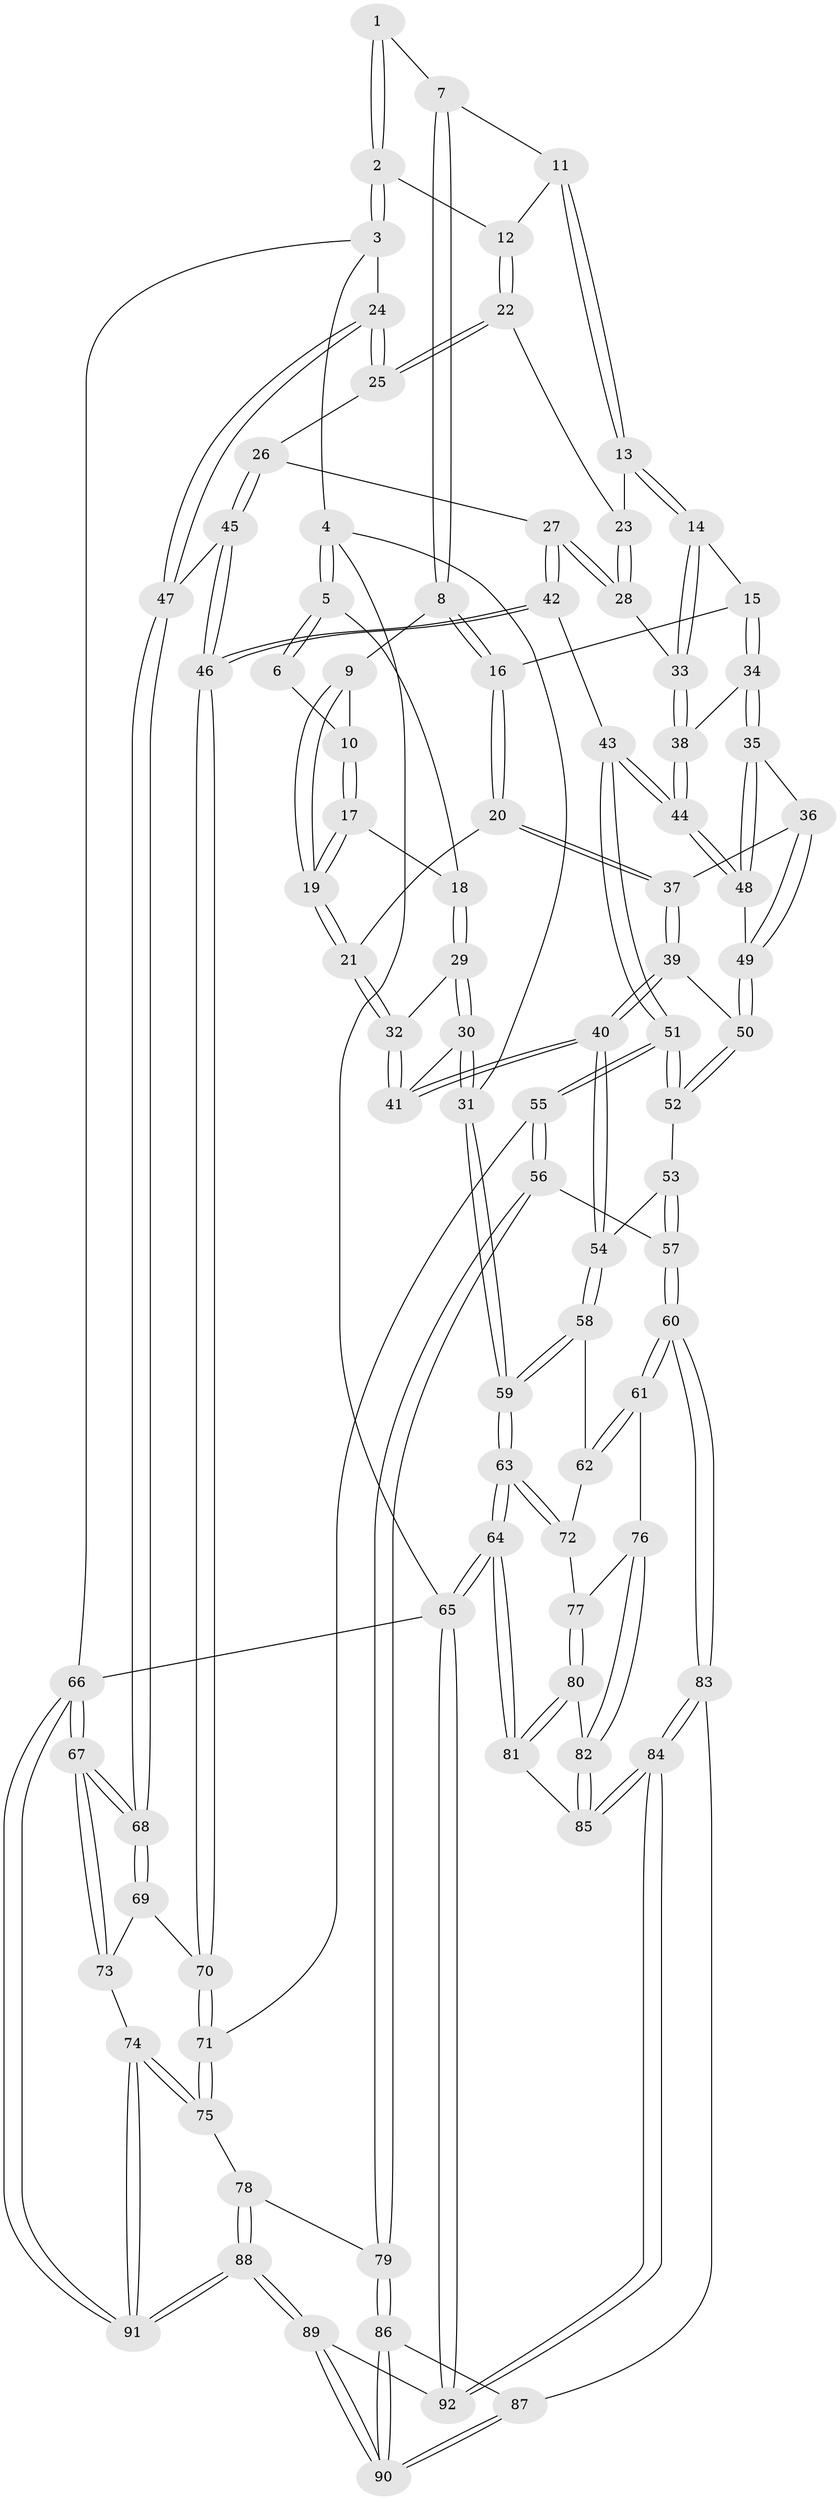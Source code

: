 // Generated by graph-tools (version 1.1) at 2025/11/02/27/25 16:11:53]
// undirected, 92 vertices, 227 edges
graph export_dot {
graph [start="1"]
  node [color=gray90,style=filled];
  1 [pos="+0.37341310656371574+0"];
  2 [pos="+0.9185368244022281+0"];
  3 [pos="+1+0"];
  4 [pos="+0+0"];
  5 [pos="+0+0"];
  6 [pos="+0.28304230870289526+0"];
  7 [pos="+0.4457056204310902+0.024164379673533264"];
  8 [pos="+0.3337982050082747+0.13911014900442556"];
  9 [pos="+0.32147026096041337+0.14025425633843172"];
  10 [pos="+0.2917966157472591+0.1169530738320604"];
  11 [pos="+0.47329230429375574+0.057897646603253465"];
  12 [pos="+0.7607934621233062+0.02518362474989847"];
  13 [pos="+0.4935921156758262+0.18231580489172253"];
  14 [pos="+0.48654499687695174+0.1971695102394358"];
  15 [pos="+0.47962390958526924+0.2022698433506875"];
  16 [pos="+0.4755881231408938+0.20252041612241492"];
  17 [pos="+0.17995753520142305+0.1433613093972457"];
  18 [pos="+0.15048296789179416+0.14632485254247557"];
  19 [pos="+0.30389630633720943+0.2419219921427611"];
  20 [pos="+0.34276340099606506+0.28107707100765617"];
  21 [pos="+0.30384470601985814+0.24955153759529208"];
  22 [pos="+0.7594990448004838+0.03024118606086041"];
  23 [pos="+0.7051016261692434+0.10231271232490165"];
  24 [pos="+1+0"];
  25 [pos="+0.8564453899286539+0.27727633482470493"];
  26 [pos="+0.8512357467042118+0.3024662743233193"];
  27 [pos="+0.6986790138875587+0.2920819897878713"];
  28 [pos="+0.667990463803193+0.26376842673736034"];
  29 [pos="+0.1469044633458255+0.17346458715173335"];
  30 [pos="+0+0.3816649372189824"];
  31 [pos="+0+0.3799395106816276"];
  32 [pos="+0.20144414560991028+0.2812498030204212"];
  33 [pos="+0.616206185682608+0.2843655588009713"];
  34 [pos="+0.47820564363765705+0.3349230452483213"];
  35 [pos="+0.42535456359711094+0.38446689213781493"];
  36 [pos="+0.4224305487457975+0.38617836637999525"];
  37 [pos="+0.3590458991282979+0.3761655997082965"];
  38 [pos="+0.5801250866679485+0.3603870841674788"];
  39 [pos="+0.2740356870953645+0.44002227514558884"];
  40 [pos="+0.19385626565444314+0.4855735083823794"];
  41 [pos="+0.1495600718413849+0.4463324632518405"];
  42 [pos="+0.7128496587823071+0.5655298521385105"];
  43 [pos="+0.676704616290565+0.5691432933460783"];
  44 [pos="+0.6098272769953099+0.45278267681926776"];
  45 [pos="+0.9002112800072001+0.478664853364887"];
  46 [pos="+0.7786315265955783+0.5728433800673524"];
  47 [pos="+1+0.45976571574202535"];
  48 [pos="+0.5633050595986163+0.4377243180640074"];
  49 [pos="+0.4399928605203481+0.4381066980590856"];
  50 [pos="+0.46163462739742084+0.5172439575528286"];
  51 [pos="+0.6345146521283516+0.5935287284169728"];
  52 [pos="+0.46415402643851733+0.5224757279075954"];
  53 [pos="+0.3752467343124463+0.5672163395909348"];
  54 [pos="+0.1950657977558619+0.49025173061194904"];
  55 [pos="+0.5706349825995638+0.6875716687471454"];
  56 [pos="+0.4875807825960339+0.7697778352512932"];
  57 [pos="+0.3993609227034149+0.7785750365256894"];
  58 [pos="+0.18510792362367423+0.5901319803540548"];
  59 [pos="+0+0.8441783834098764"];
  60 [pos="+0.3951176104119809+0.7803489236496344"];
  61 [pos="+0.32282768400249107+0.7707653577291849"];
  62 [pos="+0.23025629025571745+0.6849450620720289"];
  63 [pos="+0+0.8512836882045302"];
  64 [pos="+0+1"];
  65 [pos="+0+1"];
  66 [pos="+1+1"];
  67 [pos="+1+0.8958494532032273"];
  68 [pos="+1+0.749873270343016"];
  69 [pos="+0.8917037043623266+0.7486747513922168"];
  70 [pos="+0.8152972966529974+0.6566124852734478"];
  71 [pos="+0.718713449175307+0.8560687886874099"];
  72 [pos="+0.06263629102080481+0.8150612019674619"];
  73 [pos="+0.8857797857552365+0.8629988348733618"];
  74 [pos="+0.8271059581038948+1"];
  75 [pos="+0.7185619910655843+0.8809413541519033"];
  76 [pos="+0.23292356264840686+0.851281042478493"];
  77 [pos="+0.2039106922192518+0.8590672127267671"];
  78 [pos="+0.5629605410439485+0.8780774713980575"];
  79 [pos="+0.54617643966801+0.8648368891924564"];
  80 [pos="+0.15001630933682822+0.9589789676794895"];
  81 [pos="+0.12994810818697589+0.9768961926280663"];
  82 [pos="+0.25493150266036035+0.9590045587748997"];
  83 [pos="+0.3734364193729432+0.9601514472328173"];
  84 [pos="+0.3414265024380076+1"];
  85 [pos="+0.2844283557550741+0.9984533882642165"];
  86 [pos="+0.501309638625219+0.9566980929354766"];
  87 [pos="+0.4636522853524133+0.9600754453298871"];
  88 [pos="+0.7161160289371676+1"];
  89 [pos="+0.5035626109437337+1"];
  90 [pos="+0.5025250029311096+1"];
  91 [pos="+0.854062759642207+1"];
  92 [pos="+0.3544022293955862+1"];
  1 -- 2;
  1 -- 2;
  1 -- 7;
  2 -- 3;
  2 -- 3;
  2 -- 12;
  3 -- 4;
  3 -- 24;
  3 -- 66;
  4 -- 5;
  4 -- 5;
  4 -- 31;
  4 -- 65;
  5 -- 6;
  5 -- 6;
  5 -- 18;
  6 -- 10;
  7 -- 8;
  7 -- 8;
  7 -- 11;
  8 -- 9;
  8 -- 16;
  8 -- 16;
  9 -- 10;
  9 -- 19;
  9 -- 19;
  10 -- 17;
  10 -- 17;
  11 -- 12;
  11 -- 13;
  11 -- 13;
  12 -- 22;
  12 -- 22;
  13 -- 14;
  13 -- 14;
  13 -- 23;
  14 -- 15;
  14 -- 33;
  14 -- 33;
  15 -- 16;
  15 -- 34;
  15 -- 34;
  16 -- 20;
  16 -- 20;
  17 -- 18;
  17 -- 19;
  17 -- 19;
  18 -- 29;
  18 -- 29;
  19 -- 21;
  19 -- 21;
  20 -- 21;
  20 -- 37;
  20 -- 37;
  21 -- 32;
  21 -- 32;
  22 -- 23;
  22 -- 25;
  22 -- 25;
  23 -- 28;
  23 -- 28;
  24 -- 25;
  24 -- 25;
  24 -- 47;
  24 -- 47;
  25 -- 26;
  26 -- 27;
  26 -- 45;
  26 -- 45;
  27 -- 28;
  27 -- 28;
  27 -- 42;
  27 -- 42;
  28 -- 33;
  29 -- 30;
  29 -- 30;
  29 -- 32;
  30 -- 31;
  30 -- 31;
  30 -- 41;
  31 -- 59;
  31 -- 59;
  32 -- 41;
  32 -- 41;
  33 -- 38;
  33 -- 38;
  34 -- 35;
  34 -- 35;
  34 -- 38;
  35 -- 36;
  35 -- 48;
  35 -- 48;
  36 -- 37;
  36 -- 49;
  36 -- 49;
  37 -- 39;
  37 -- 39;
  38 -- 44;
  38 -- 44;
  39 -- 40;
  39 -- 40;
  39 -- 50;
  40 -- 41;
  40 -- 41;
  40 -- 54;
  40 -- 54;
  42 -- 43;
  42 -- 46;
  42 -- 46;
  43 -- 44;
  43 -- 44;
  43 -- 51;
  43 -- 51;
  44 -- 48;
  44 -- 48;
  45 -- 46;
  45 -- 46;
  45 -- 47;
  46 -- 70;
  46 -- 70;
  47 -- 68;
  47 -- 68;
  48 -- 49;
  49 -- 50;
  49 -- 50;
  50 -- 52;
  50 -- 52;
  51 -- 52;
  51 -- 52;
  51 -- 55;
  51 -- 55;
  52 -- 53;
  53 -- 54;
  53 -- 57;
  53 -- 57;
  54 -- 58;
  54 -- 58;
  55 -- 56;
  55 -- 56;
  55 -- 71;
  56 -- 57;
  56 -- 79;
  56 -- 79;
  57 -- 60;
  57 -- 60;
  58 -- 59;
  58 -- 59;
  58 -- 62;
  59 -- 63;
  59 -- 63;
  60 -- 61;
  60 -- 61;
  60 -- 83;
  60 -- 83;
  61 -- 62;
  61 -- 62;
  61 -- 76;
  62 -- 72;
  63 -- 64;
  63 -- 64;
  63 -- 72;
  63 -- 72;
  64 -- 65;
  64 -- 65;
  64 -- 81;
  64 -- 81;
  65 -- 92;
  65 -- 92;
  65 -- 66;
  66 -- 67;
  66 -- 67;
  66 -- 91;
  66 -- 91;
  67 -- 68;
  67 -- 68;
  67 -- 73;
  67 -- 73;
  68 -- 69;
  68 -- 69;
  69 -- 70;
  69 -- 73;
  70 -- 71;
  70 -- 71;
  71 -- 75;
  71 -- 75;
  72 -- 77;
  73 -- 74;
  74 -- 75;
  74 -- 75;
  74 -- 91;
  74 -- 91;
  75 -- 78;
  76 -- 77;
  76 -- 82;
  76 -- 82;
  77 -- 80;
  77 -- 80;
  78 -- 79;
  78 -- 88;
  78 -- 88;
  79 -- 86;
  79 -- 86;
  80 -- 81;
  80 -- 81;
  80 -- 82;
  81 -- 85;
  82 -- 85;
  82 -- 85;
  83 -- 84;
  83 -- 84;
  83 -- 87;
  84 -- 85;
  84 -- 85;
  84 -- 92;
  84 -- 92;
  86 -- 87;
  86 -- 90;
  86 -- 90;
  87 -- 90;
  87 -- 90;
  88 -- 89;
  88 -- 89;
  88 -- 91;
  88 -- 91;
  89 -- 90;
  89 -- 90;
  89 -- 92;
}

